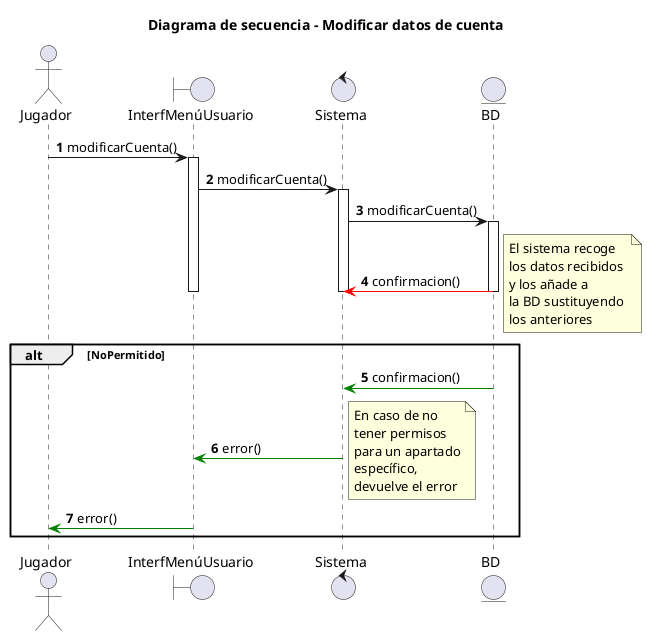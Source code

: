 @startuml
title Diagrama de secuencia - Modificar datos de cuenta
autonumber
actor Jugador
boundary InterfMenúUsuario
control Sistema
entity BD

Jugador -> InterfMenúUsuario : modificarCuenta()
activate InterfMenúUsuario
InterfMenúUsuario -> Sistema : modificarCuenta()
activate Sistema
Sistema -> BD : modificarCuenta()
activate BD
BD -[#red]> Sistema : confirmacion()
note right 
El sistema recoge 
los datos recibidos
y los añade a 
la BD sustituyendo 
los anteriores
end note


deactivate BD
deactivate Sistema
deactivate InterfMenúUsuario
alt NoPermitido
BD -[#green]> Sistema : confirmacion()
Sistema -[#green]> InterfMenúUsuario : error()
note right 
En caso de no
tener permisos
para un apartado
específico,
devuelve el error
end note
InterfMenúUsuario -[#green]> Jugador : error()
end

@enduml